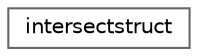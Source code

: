 digraph "类继承关系图"
{
 // LATEX_PDF_SIZE
  bgcolor="transparent";
  edge [fontname=Helvetica,fontsize=10,labelfontname=Helvetica,labelfontsize=10];
  node [fontname=Helvetica,fontsize=10,shape=box,height=0.2,width=0.4];
  rankdir="LR";
  Node0 [id="Node000000",label="intersectstruct",height=0.2,width=0.4,color="grey40", fillcolor="white", style="filled",URL="$structintersectstruct.html",tooltip=" "];
}
